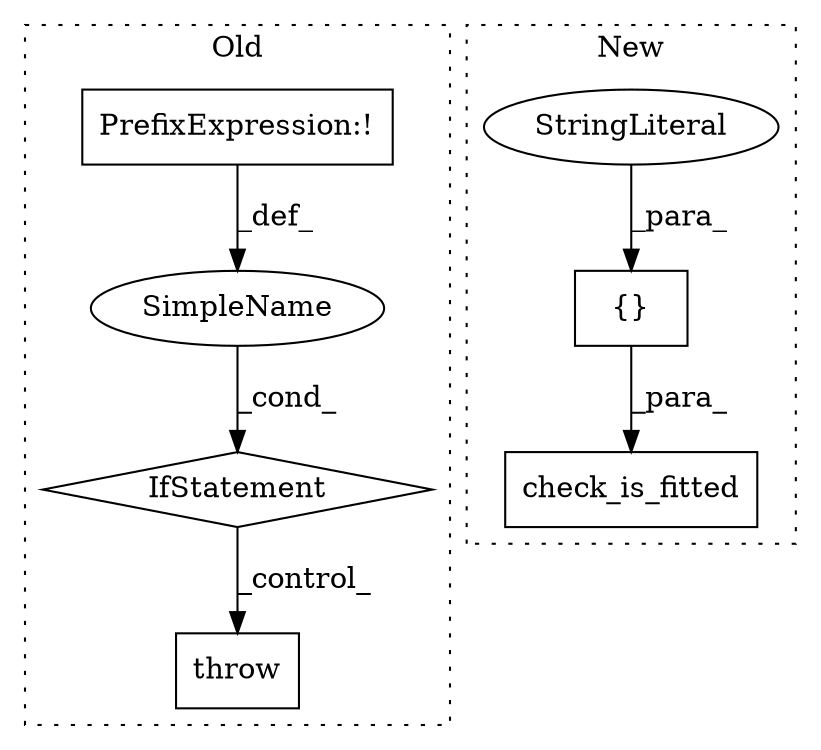 digraph G {
subgraph cluster0 {
1 [label="throw" a="53" s="11170" l="6" shape="box"];
3 [label="SimpleName" a="42" s="" l="" shape="ellipse"];
4 [label="IfStatement" a="25" s="11138,11160" l="4,2" shape="diamond"];
5 [label="PrefixExpression:!" a="38" s="11142" l="1" shape="box"];
label = "Old";
style="dotted";
}
subgraph cluster1 {
2 [label="check_is_fitted" a="32" s="10415,10517" l="16,1" shape="box"];
6 [label="{}" a="4" s="10448,10516" l="1,1" shape="box"];
7 [label="StringLiteral" a="45" s="10489" l="27" shape="ellipse"];
label = "New";
style="dotted";
}
3 -> 4 [label="_cond_"];
4 -> 1 [label="_control_"];
5 -> 3 [label="_def_"];
6 -> 2 [label="_para_"];
7 -> 6 [label="_para_"];
}